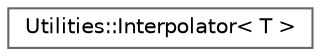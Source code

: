 digraph "Graphical Class Hierarchy"
{
 // LATEX_PDF_SIZE
  bgcolor="transparent";
  edge [fontname=Helvetica,fontsize=10,labelfontname=Helvetica,labelfontsize=10];
  node [fontname=Helvetica,fontsize=10,shape=box,height=0.2,width=0.4];
  rankdir="LR";
  Node0 [id="Node000000",label="Utilities::Interpolator\< T \>",height=0.2,width=0.4,color="grey40", fillcolor="white", style="filled",URL="$class_utilities_1_1_interpolator.html",tooltip="Bilinear interpolation class for interpolating from a 2D uniform grid."];
}

